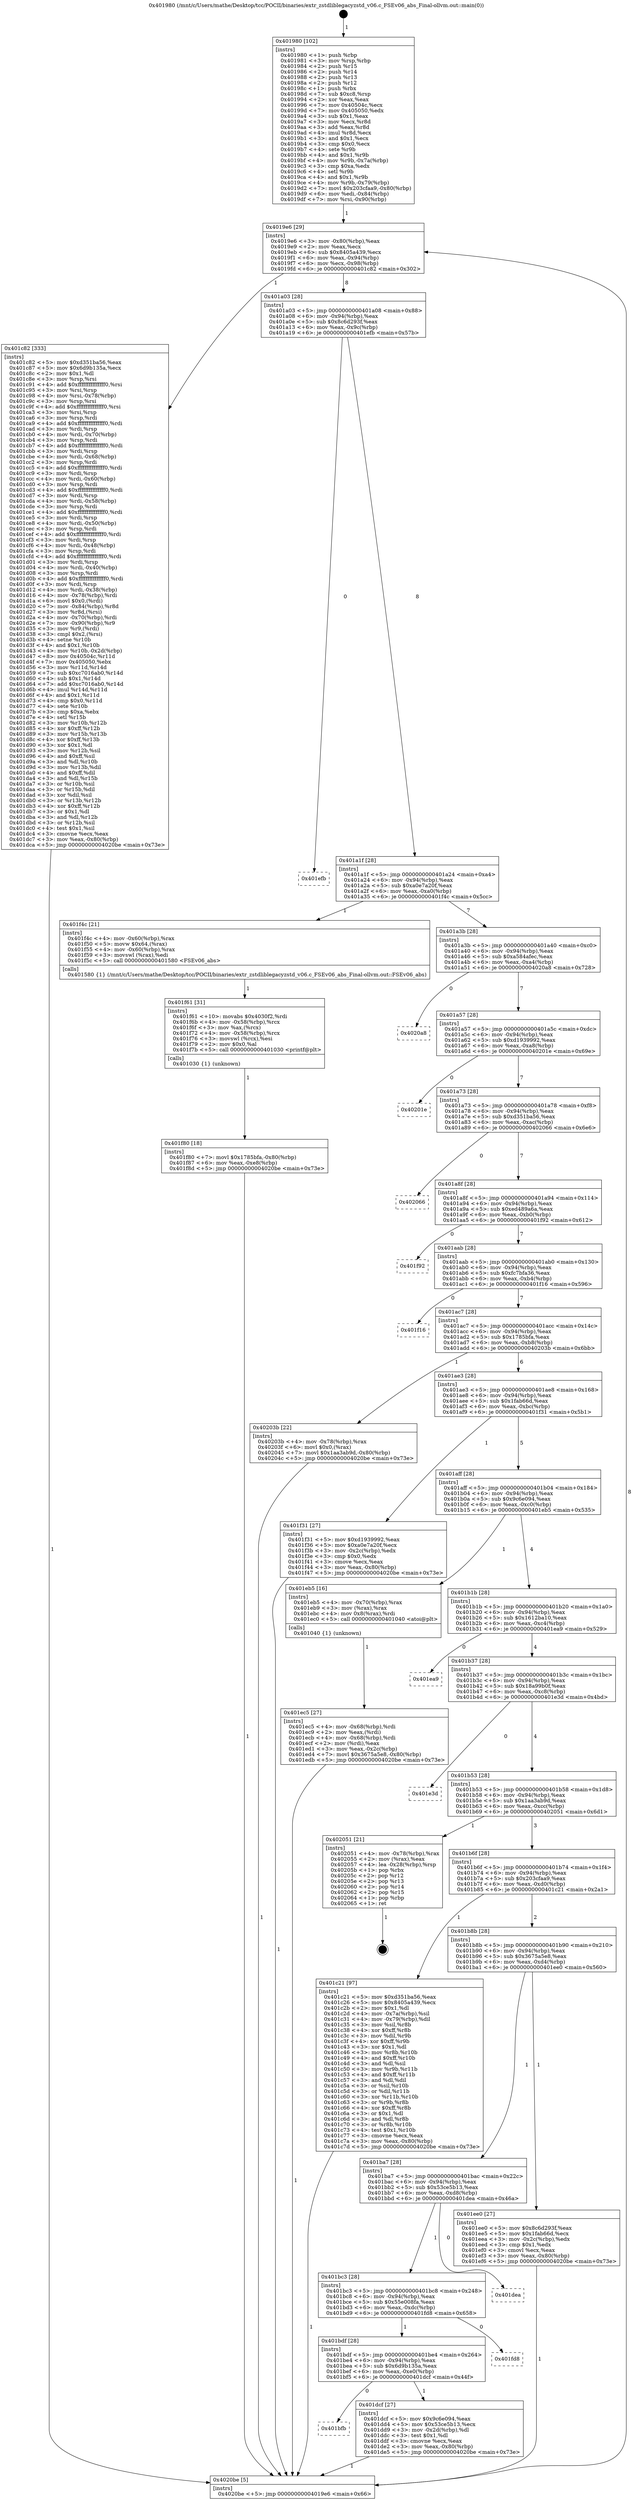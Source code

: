 digraph "0x401980" {
  label = "0x401980 (/mnt/c/Users/mathe/Desktop/tcc/POCII/binaries/extr_zstdliblegacyzstd_v06.c_FSEv06_abs_Final-ollvm.out::main(0))"
  labelloc = "t"
  node[shape=record]

  Entry [label="",width=0.3,height=0.3,shape=circle,fillcolor=black,style=filled]
  "0x4019e6" [label="{
     0x4019e6 [29]\l
     | [instrs]\l
     &nbsp;&nbsp;0x4019e6 \<+3\>: mov -0x80(%rbp),%eax\l
     &nbsp;&nbsp;0x4019e9 \<+2\>: mov %eax,%ecx\l
     &nbsp;&nbsp;0x4019eb \<+6\>: sub $0x8405a439,%ecx\l
     &nbsp;&nbsp;0x4019f1 \<+6\>: mov %eax,-0x94(%rbp)\l
     &nbsp;&nbsp;0x4019f7 \<+6\>: mov %ecx,-0x98(%rbp)\l
     &nbsp;&nbsp;0x4019fd \<+6\>: je 0000000000401c82 \<main+0x302\>\l
  }"]
  "0x401c82" [label="{
     0x401c82 [333]\l
     | [instrs]\l
     &nbsp;&nbsp;0x401c82 \<+5\>: mov $0xd351ba56,%eax\l
     &nbsp;&nbsp;0x401c87 \<+5\>: mov $0x6d9b135a,%ecx\l
     &nbsp;&nbsp;0x401c8c \<+2\>: mov $0x1,%dl\l
     &nbsp;&nbsp;0x401c8e \<+3\>: mov %rsp,%rsi\l
     &nbsp;&nbsp;0x401c91 \<+4\>: add $0xfffffffffffffff0,%rsi\l
     &nbsp;&nbsp;0x401c95 \<+3\>: mov %rsi,%rsp\l
     &nbsp;&nbsp;0x401c98 \<+4\>: mov %rsi,-0x78(%rbp)\l
     &nbsp;&nbsp;0x401c9c \<+3\>: mov %rsp,%rsi\l
     &nbsp;&nbsp;0x401c9f \<+4\>: add $0xfffffffffffffff0,%rsi\l
     &nbsp;&nbsp;0x401ca3 \<+3\>: mov %rsi,%rsp\l
     &nbsp;&nbsp;0x401ca6 \<+3\>: mov %rsp,%rdi\l
     &nbsp;&nbsp;0x401ca9 \<+4\>: add $0xfffffffffffffff0,%rdi\l
     &nbsp;&nbsp;0x401cad \<+3\>: mov %rdi,%rsp\l
     &nbsp;&nbsp;0x401cb0 \<+4\>: mov %rdi,-0x70(%rbp)\l
     &nbsp;&nbsp;0x401cb4 \<+3\>: mov %rsp,%rdi\l
     &nbsp;&nbsp;0x401cb7 \<+4\>: add $0xfffffffffffffff0,%rdi\l
     &nbsp;&nbsp;0x401cbb \<+3\>: mov %rdi,%rsp\l
     &nbsp;&nbsp;0x401cbe \<+4\>: mov %rdi,-0x68(%rbp)\l
     &nbsp;&nbsp;0x401cc2 \<+3\>: mov %rsp,%rdi\l
     &nbsp;&nbsp;0x401cc5 \<+4\>: add $0xfffffffffffffff0,%rdi\l
     &nbsp;&nbsp;0x401cc9 \<+3\>: mov %rdi,%rsp\l
     &nbsp;&nbsp;0x401ccc \<+4\>: mov %rdi,-0x60(%rbp)\l
     &nbsp;&nbsp;0x401cd0 \<+3\>: mov %rsp,%rdi\l
     &nbsp;&nbsp;0x401cd3 \<+4\>: add $0xfffffffffffffff0,%rdi\l
     &nbsp;&nbsp;0x401cd7 \<+3\>: mov %rdi,%rsp\l
     &nbsp;&nbsp;0x401cda \<+4\>: mov %rdi,-0x58(%rbp)\l
     &nbsp;&nbsp;0x401cde \<+3\>: mov %rsp,%rdi\l
     &nbsp;&nbsp;0x401ce1 \<+4\>: add $0xfffffffffffffff0,%rdi\l
     &nbsp;&nbsp;0x401ce5 \<+3\>: mov %rdi,%rsp\l
     &nbsp;&nbsp;0x401ce8 \<+4\>: mov %rdi,-0x50(%rbp)\l
     &nbsp;&nbsp;0x401cec \<+3\>: mov %rsp,%rdi\l
     &nbsp;&nbsp;0x401cef \<+4\>: add $0xfffffffffffffff0,%rdi\l
     &nbsp;&nbsp;0x401cf3 \<+3\>: mov %rdi,%rsp\l
     &nbsp;&nbsp;0x401cf6 \<+4\>: mov %rdi,-0x48(%rbp)\l
     &nbsp;&nbsp;0x401cfa \<+3\>: mov %rsp,%rdi\l
     &nbsp;&nbsp;0x401cfd \<+4\>: add $0xfffffffffffffff0,%rdi\l
     &nbsp;&nbsp;0x401d01 \<+3\>: mov %rdi,%rsp\l
     &nbsp;&nbsp;0x401d04 \<+4\>: mov %rdi,-0x40(%rbp)\l
     &nbsp;&nbsp;0x401d08 \<+3\>: mov %rsp,%rdi\l
     &nbsp;&nbsp;0x401d0b \<+4\>: add $0xfffffffffffffff0,%rdi\l
     &nbsp;&nbsp;0x401d0f \<+3\>: mov %rdi,%rsp\l
     &nbsp;&nbsp;0x401d12 \<+4\>: mov %rdi,-0x38(%rbp)\l
     &nbsp;&nbsp;0x401d16 \<+4\>: mov -0x78(%rbp),%rdi\l
     &nbsp;&nbsp;0x401d1a \<+6\>: movl $0x0,(%rdi)\l
     &nbsp;&nbsp;0x401d20 \<+7\>: mov -0x84(%rbp),%r8d\l
     &nbsp;&nbsp;0x401d27 \<+3\>: mov %r8d,(%rsi)\l
     &nbsp;&nbsp;0x401d2a \<+4\>: mov -0x70(%rbp),%rdi\l
     &nbsp;&nbsp;0x401d2e \<+7\>: mov -0x90(%rbp),%r9\l
     &nbsp;&nbsp;0x401d35 \<+3\>: mov %r9,(%rdi)\l
     &nbsp;&nbsp;0x401d38 \<+3\>: cmpl $0x2,(%rsi)\l
     &nbsp;&nbsp;0x401d3b \<+4\>: setne %r10b\l
     &nbsp;&nbsp;0x401d3f \<+4\>: and $0x1,%r10b\l
     &nbsp;&nbsp;0x401d43 \<+4\>: mov %r10b,-0x2d(%rbp)\l
     &nbsp;&nbsp;0x401d47 \<+8\>: mov 0x40504c,%r11d\l
     &nbsp;&nbsp;0x401d4f \<+7\>: mov 0x405050,%ebx\l
     &nbsp;&nbsp;0x401d56 \<+3\>: mov %r11d,%r14d\l
     &nbsp;&nbsp;0x401d59 \<+7\>: sub $0xc7016ab0,%r14d\l
     &nbsp;&nbsp;0x401d60 \<+4\>: sub $0x1,%r14d\l
     &nbsp;&nbsp;0x401d64 \<+7\>: add $0xc7016ab0,%r14d\l
     &nbsp;&nbsp;0x401d6b \<+4\>: imul %r14d,%r11d\l
     &nbsp;&nbsp;0x401d6f \<+4\>: and $0x1,%r11d\l
     &nbsp;&nbsp;0x401d73 \<+4\>: cmp $0x0,%r11d\l
     &nbsp;&nbsp;0x401d77 \<+4\>: sete %r10b\l
     &nbsp;&nbsp;0x401d7b \<+3\>: cmp $0xa,%ebx\l
     &nbsp;&nbsp;0x401d7e \<+4\>: setl %r15b\l
     &nbsp;&nbsp;0x401d82 \<+3\>: mov %r10b,%r12b\l
     &nbsp;&nbsp;0x401d85 \<+4\>: xor $0xff,%r12b\l
     &nbsp;&nbsp;0x401d89 \<+3\>: mov %r15b,%r13b\l
     &nbsp;&nbsp;0x401d8c \<+4\>: xor $0xff,%r13b\l
     &nbsp;&nbsp;0x401d90 \<+3\>: xor $0x1,%dl\l
     &nbsp;&nbsp;0x401d93 \<+3\>: mov %r12b,%sil\l
     &nbsp;&nbsp;0x401d96 \<+4\>: and $0xff,%sil\l
     &nbsp;&nbsp;0x401d9a \<+3\>: and %dl,%r10b\l
     &nbsp;&nbsp;0x401d9d \<+3\>: mov %r13b,%dil\l
     &nbsp;&nbsp;0x401da0 \<+4\>: and $0xff,%dil\l
     &nbsp;&nbsp;0x401da4 \<+3\>: and %dl,%r15b\l
     &nbsp;&nbsp;0x401da7 \<+3\>: or %r10b,%sil\l
     &nbsp;&nbsp;0x401daa \<+3\>: or %r15b,%dil\l
     &nbsp;&nbsp;0x401dad \<+3\>: xor %dil,%sil\l
     &nbsp;&nbsp;0x401db0 \<+3\>: or %r13b,%r12b\l
     &nbsp;&nbsp;0x401db3 \<+4\>: xor $0xff,%r12b\l
     &nbsp;&nbsp;0x401db7 \<+3\>: or $0x1,%dl\l
     &nbsp;&nbsp;0x401dba \<+3\>: and %dl,%r12b\l
     &nbsp;&nbsp;0x401dbd \<+3\>: or %r12b,%sil\l
     &nbsp;&nbsp;0x401dc0 \<+4\>: test $0x1,%sil\l
     &nbsp;&nbsp;0x401dc4 \<+3\>: cmovne %ecx,%eax\l
     &nbsp;&nbsp;0x401dc7 \<+3\>: mov %eax,-0x80(%rbp)\l
     &nbsp;&nbsp;0x401dca \<+5\>: jmp 00000000004020be \<main+0x73e\>\l
  }"]
  "0x401a03" [label="{
     0x401a03 [28]\l
     | [instrs]\l
     &nbsp;&nbsp;0x401a03 \<+5\>: jmp 0000000000401a08 \<main+0x88\>\l
     &nbsp;&nbsp;0x401a08 \<+6\>: mov -0x94(%rbp),%eax\l
     &nbsp;&nbsp;0x401a0e \<+5\>: sub $0x8c6d293f,%eax\l
     &nbsp;&nbsp;0x401a13 \<+6\>: mov %eax,-0x9c(%rbp)\l
     &nbsp;&nbsp;0x401a19 \<+6\>: je 0000000000401efb \<main+0x57b\>\l
  }"]
  Exit [label="",width=0.3,height=0.3,shape=circle,fillcolor=black,style=filled,peripheries=2]
  "0x401efb" [label="{
     0x401efb\l
  }", style=dashed]
  "0x401a1f" [label="{
     0x401a1f [28]\l
     | [instrs]\l
     &nbsp;&nbsp;0x401a1f \<+5\>: jmp 0000000000401a24 \<main+0xa4\>\l
     &nbsp;&nbsp;0x401a24 \<+6\>: mov -0x94(%rbp),%eax\l
     &nbsp;&nbsp;0x401a2a \<+5\>: sub $0xa0e7a20f,%eax\l
     &nbsp;&nbsp;0x401a2f \<+6\>: mov %eax,-0xa0(%rbp)\l
     &nbsp;&nbsp;0x401a35 \<+6\>: je 0000000000401f4c \<main+0x5cc\>\l
  }"]
  "0x401f80" [label="{
     0x401f80 [18]\l
     | [instrs]\l
     &nbsp;&nbsp;0x401f80 \<+7\>: movl $0x1785bfa,-0x80(%rbp)\l
     &nbsp;&nbsp;0x401f87 \<+6\>: mov %eax,-0xe8(%rbp)\l
     &nbsp;&nbsp;0x401f8d \<+5\>: jmp 00000000004020be \<main+0x73e\>\l
  }"]
  "0x401f4c" [label="{
     0x401f4c [21]\l
     | [instrs]\l
     &nbsp;&nbsp;0x401f4c \<+4\>: mov -0x60(%rbp),%rax\l
     &nbsp;&nbsp;0x401f50 \<+5\>: movw $0x64,(%rax)\l
     &nbsp;&nbsp;0x401f55 \<+4\>: mov -0x60(%rbp),%rax\l
     &nbsp;&nbsp;0x401f59 \<+3\>: movswl (%rax),%edi\l
     &nbsp;&nbsp;0x401f5c \<+5\>: call 0000000000401580 \<FSEv06_abs\>\l
     | [calls]\l
     &nbsp;&nbsp;0x401580 \{1\} (/mnt/c/Users/mathe/Desktop/tcc/POCII/binaries/extr_zstdliblegacyzstd_v06.c_FSEv06_abs_Final-ollvm.out::FSEv06_abs)\l
  }"]
  "0x401a3b" [label="{
     0x401a3b [28]\l
     | [instrs]\l
     &nbsp;&nbsp;0x401a3b \<+5\>: jmp 0000000000401a40 \<main+0xc0\>\l
     &nbsp;&nbsp;0x401a40 \<+6\>: mov -0x94(%rbp),%eax\l
     &nbsp;&nbsp;0x401a46 \<+5\>: sub $0xa584afec,%eax\l
     &nbsp;&nbsp;0x401a4b \<+6\>: mov %eax,-0xa4(%rbp)\l
     &nbsp;&nbsp;0x401a51 \<+6\>: je 00000000004020a8 \<main+0x728\>\l
  }"]
  "0x401f61" [label="{
     0x401f61 [31]\l
     | [instrs]\l
     &nbsp;&nbsp;0x401f61 \<+10\>: movabs $0x4030f2,%rdi\l
     &nbsp;&nbsp;0x401f6b \<+4\>: mov -0x58(%rbp),%rcx\l
     &nbsp;&nbsp;0x401f6f \<+3\>: mov %ax,(%rcx)\l
     &nbsp;&nbsp;0x401f72 \<+4\>: mov -0x58(%rbp),%rcx\l
     &nbsp;&nbsp;0x401f76 \<+3\>: movswl (%rcx),%esi\l
     &nbsp;&nbsp;0x401f79 \<+2\>: mov $0x0,%al\l
     &nbsp;&nbsp;0x401f7b \<+5\>: call 0000000000401030 \<printf@plt\>\l
     | [calls]\l
     &nbsp;&nbsp;0x401030 \{1\} (unknown)\l
  }"]
  "0x4020a8" [label="{
     0x4020a8\l
  }", style=dashed]
  "0x401a57" [label="{
     0x401a57 [28]\l
     | [instrs]\l
     &nbsp;&nbsp;0x401a57 \<+5\>: jmp 0000000000401a5c \<main+0xdc\>\l
     &nbsp;&nbsp;0x401a5c \<+6\>: mov -0x94(%rbp),%eax\l
     &nbsp;&nbsp;0x401a62 \<+5\>: sub $0xd1939992,%eax\l
     &nbsp;&nbsp;0x401a67 \<+6\>: mov %eax,-0xa8(%rbp)\l
     &nbsp;&nbsp;0x401a6d \<+6\>: je 000000000040201e \<main+0x69e\>\l
  }"]
  "0x401ec5" [label="{
     0x401ec5 [27]\l
     | [instrs]\l
     &nbsp;&nbsp;0x401ec5 \<+4\>: mov -0x68(%rbp),%rdi\l
     &nbsp;&nbsp;0x401ec9 \<+2\>: mov %eax,(%rdi)\l
     &nbsp;&nbsp;0x401ecb \<+4\>: mov -0x68(%rbp),%rdi\l
     &nbsp;&nbsp;0x401ecf \<+2\>: mov (%rdi),%eax\l
     &nbsp;&nbsp;0x401ed1 \<+3\>: mov %eax,-0x2c(%rbp)\l
     &nbsp;&nbsp;0x401ed4 \<+7\>: movl $0x3675a5e8,-0x80(%rbp)\l
     &nbsp;&nbsp;0x401edb \<+5\>: jmp 00000000004020be \<main+0x73e\>\l
  }"]
  "0x40201e" [label="{
     0x40201e\l
  }", style=dashed]
  "0x401a73" [label="{
     0x401a73 [28]\l
     | [instrs]\l
     &nbsp;&nbsp;0x401a73 \<+5\>: jmp 0000000000401a78 \<main+0xf8\>\l
     &nbsp;&nbsp;0x401a78 \<+6\>: mov -0x94(%rbp),%eax\l
     &nbsp;&nbsp;0x401a7e \<+5\>: sub $0xd351ba56,%eax\l
     &nbsp;&nbsp;0x401a83 \<+6\>: mov %eax,-0xac(%rbp)\l
     &nbsp;&nbsp;0x401a89 \<+6\>: je 0000000000402066 \<main+0x6e6\>\l
  }"]
  "0x401bfb" [label="{
     0x401bfb\l
  }", style=dashed]
  "0x402066" [label="{
     0x402066\l
  }", style=dashed]
  "0x401a8f" [label="{
     0x401a8f [28]\l
     | [instrs]\l
     &nbsp;&nbsp;0x401a8f \<+5\>: jmp 0000000000401a94 \<main+0x114\>\l
     &nbsp;&nbsp;0x401a94 \<+6\>: mov -0x94(%rbp),%eax\l
     &nbsp;&nbsp;0x401a9a \<+5\>: sub $0xed489a6a,%eax\l
     &nbsp;&nbsp;0x401a9f \<+6\>: mov %eax,-0xb0(%rbp)\l
     &nbsp;&nbsp;0x401aa5 \<+6\>: je 0000000000401f92 \<main+0x612\>\l
  }"]
  "0x401dcf" [label="{
     0x401dcf [27]\l
     | [instrs]\l
     &nbsp;&nbsp;0x401dcf \<+5\>: mov $0x9c6e094,%eax\l
     &nbsp;&nbsp;0x401dd4 \<+5\>: mov $0x53ce5b13,%ecx\l
     &nbsp;&nbsp;0x401dd9 \<+3\>: mov -0x2d(%rbp),%dl\l
     &nbsp;&nbsp;0x401ddc \<+3\>: test $0x1,%dl\l
     &nbsp;&nbsp;0x401ddf \<+3\>: cmovne %ecx,%eax\l
     &nbsp;&nbsp;0x401de2 \<+3\>: mov %eax,-0x80(%rbp)\l
     &nbsp;&nbsp;0x401de5 \<+5\>: jmp 00000000004020be \<main+0x73e\>\l
  }"]
  "0x401f92" [label="{
     0x401f92\l
  }", style=dashed]
  "0x401aab" [label="{
     0x401aab [28]\l
     | [instrs]\l
     &nbsp;&nbsp;0x401aab \<+5\>: jmp 0000000000401ab0 \<main+0x130\>\l
     &nbsp;&nbsp;0x401ab0 \<+6\>: mov -0x94(%rbp),%eax\l
     &nbsp;&nbsp;0x401ab6 \<+5\>: sub $0xfc7bfa36,%eax\l
     &nbsp;&nbsp;0x401abb \<+6\>: mov %eax,-0xb4(%rbp)\l
     &nbsp;&nbsp;0x401ac1 \<+6\>: je 0000000000401f16 \<main+0x596\>\l
  }"]
  "0x401bdf" [label="{
     0x401bdf [28]\l
     | [instrs]\l
     &nbsp;&nbsp;0x401bdf \<+5\>: jmp 0000000000401be4 \<main+0x264\>\l
     &nbsp;&nbsp;0x401be4 \<+6\>: mov -0x94(%rbp),%eax\l
     &nbsp;&nbsp;0x401bea \<+5\>: sub $0x6d9b135a,%eax\l
     &nbsp;&nbsp;0x401bef \<+6\>: mov %eax,-0xe0(%rbp)\l
     &nbsp;&nbsp;0x401bf5 \<+6\>: je 0000000000401dcf \<main+0x44f\>\l
  }"]
  "0x401f16" [label="{
     0x401f16\l
  }", style=dashed]
  "0x401ac7" [label="{
     0x401ac7 [28]\l
     | [instrs]\l
     &nbsp;&nbsp;0x401ac7 \<+5\>: jmp 0000000000401acc \<main+0x14c\>\l
     &nbsp;&nbsp;0x401acc \<+6\>: mov -0x94(%rbp),%eax\l
     &nbsp;&nbsp;0x401ad2 \<+5\>: sub $0x1785bfa,%eax\l
     &nbsp;&nbsp;0x401ad7 \<+6\>: mov %eax,-0xb8(%rbp)\l
     &nbsp;&nbsp;0x401add \<+6\>: je 000000000040203b \<main+0x6bb\>\l
  }"]
  "0x401fd8" [label="{
     0x401fd8\l
  }", style=dashed]
  "0x40203b" [label="{
     0x40203b [22]\l
     | [instrs]\l
     &nbsp;&nbsp;0x40203b \<+4\>: mov -0x78(%rbp),%rax\l
     &nbsp;&nbsp;0x40203f \<+6\>: movl $0x0,(%rax)\l
     &nbsp;&nbsp;0x402045 \<+7\>: movl $0x1aa3ab9d,-0x80(%rbp)\l
     &nbsp;&nbsp;0x40204c \<+5\>: jmp 00000000004020be \<main+0x73e\>\l
  }"]
  "0x401ae3" [label="{
     0x401ae3 [28]\l
     | [instrs]\l
     &nbsp;&nbsp;0x401ae3 \<+5\>: jmp 0000000000401ae8 \<main+0x168\>\l
     &nbsp;&nbsp;0x401ae8 \<+6\>: mov -0x94(%rbp),%eax\l
     &nbsp;&nbsp;0x401aee \<+5\>: sub $0x1fab66d,%eax\l
     &nbsp;&nbsp;0x401af3 \<+6\>: mov %eax,-0xbc(%rbp)\l
     &nbsp;&nbsp;0x401af9 \<+6\>: je 0000000000401f31 \<main+0x5b1\>\l
  }"]
  "0x401bc3" [label="{
     0x401bc3 [28]\l
     | [instrs]\l
     &nbsp;&nbsp;0x401bc3 \<+5\>: jmp 0000000000401bc8 \<main+0x248\>\l
     &nbsp;&nbsp;0x401bc8 \<+6\>: mov -0x94(%rbp),%eax\l
     &nbsp;&nbsp;0x401bce \<+5\>: sub $0x55e008fa,%eax\l
     &nbsp;&nbsp;0x401bd3 \<+6\>: mov %eax,-0xdc(%rbp)\l
     &nbsp;&nbsp;0x401bd9 \<+6\>: je 0000000000401fd8 \<main+0x658\>\l
  }"]
  "0x401f31" [label="{
     0x401f31 [27]\l
     | [instrs]\l
     &nbsp;&nbsp;0x401f31 \<+5\>: mov $0xd1939992,%eax\l
     &nbsp;&nbsp;0x401f36 \<+5\>: mov $0xa0e7a20f,%ecx\l
     &nbsp;&nbsp;0x401f3b \<+3\>: mov -0x2c(%rbp),%edx\l
     &nbsp;&nbsp;0x401f3e \<+3\>: cmp $0x0,%edx\l
     &nbsp;&nbsp;0x401f41 \<+3\>: cmove %ecx,%eax\l
     &nbsp;&nbsp;0x401f44 \<+3\>: mov %eax,-0x80(%rbp)\l
     &nbsp;&nbsp;0x401f47 \<+5\>: jmp 00000000004020be \<main+0x73e\>\l
  }"]
  "0x401aff" [label="{
     0x401aff [28]\l
     | [instrs]\l
     &nbsp;&nbsp;0x401aff \<+5\>: jmp 0000000000401b04 \<main+0x184\>\l
     &nbsp;&nbsp;0x401b04 \<+6\>: mov -0x94(%rbp),%eax\l
     &nbsp;&nbsp;0x401b0a \<+5\>: sub $0x9c6e094,%eax\l
     &nbsp;&nbsp;0x401b0f \<+6\>: mov %eax,-0xc0(%rbp)\l
     &nbsp;&nbsp;0x401b15 \<+6\>: je 0000000000401eb5 \<main+0x535\>\l
  }"]
  "0x401dea" [label="{
     0x401dea\l
  }", style=dashed]
  "0x401eb5" [label="{
     0x401eb5 [16]\l
     | [instrs]\l
     &nbsp;&nbsp;0x401eb5 \<+4\>: mov -0x70(%rbp),%rax\l
     &nbsp;&nbsp;0x401eb9 \<+3\>: mov (%rax),%rax\l
     &nbsp;&nbsp;0x401ebc \<+4\>: mov 0x8(%rax),%rdi\l
     &nbsp;&nbsp;0x401ec0 \<+5\>: call 0000000000401040 \<atoi@plt\>\l
     | [calls]\l
     &nbsp;&nbsp;0x401040 \{1\} (unknown)\l
  }"]
  "0x401b1b" [label="{
     0x401b1b [28]\l
     | [instrs]\l
     &nbsp;&nbsp;0x401b1b \<+5\>: jmp 0000000000401b20 \<main+0x1a0\>\l
     &nbsp;&nbsp;0x401b20 \<+6\>: mov -0x94(%rbp),%eax\l
     &nbsp;&nbsp;0x401b26 \<+5\>: sub $0x1612ba10,%eax\l
     &nbsp;&nbsp;0x401b2b \<+6\>: mov %eax,-0xc4(%rbp)\l
     &nbsp;&nbsp;0x401b31 \<+6\>: je 0000000000401ea9 \<main+0x529\>\l
  }"]
  "0x401ba7" [label="{
     0x401ba7 [28]\l
     | [instrs]\l
     &nbsp;&nbsp;0x401ba7 \<+5\>: jmp 0000000000401bac \<main+0x22c\>\l
     &nbsp;&nbsp;0x401bac \<+6\>: mov -0x94(%rbp),%eax\l
     &nbsp;&nbsp;0x401bb2 \<+5\>: sub $0x53ce5b13,%eax\l
     &nbsp;&nbsp;0x401bb7 \<+6\>: mov %eax,-0xd8(%rbp)\l
     &nbsp;&nbsp;0x401bbd \<+6\>: je 0000000000401dea \<main+0x46a\>\l
  }"]
  "0x401ea9" [label="{
     0x401ea9\l
  }", style=dashed]
  "0x401b37" [label="{
     0x401b37 [28]\l
     | [instrs]\l
     &nbsp;&nbsp;0x401b37 \<+5\>: jmp 0000000000401b3c \<main+0x1bc\>\l
     &nbsp;&nbsp;0x401b3c \<+6\>: mov -0x94(%rbp),%eax\l
     &nbsp;&nbsp;0x401b42 \<+5\>: sub $0x18a99b0f,%eax\l
     &nbsp;&nbsp;0x401b47 \<+6\>: mov %eax,-0xc8(%rbp)\l
     &nbsp;&nbsp;0x401b4d \<+6\>: je 0000000000401e3d \<main+0x4bd\>\l
  }"]
  "0x401ee0" [label="{
     0x401ee0 [27]\l
     | [instrs]\l
     &nbsp;&nbsp;0x401ee0 \<+5\>: mov $0x8c6d293f,%eax\l
     &nbsp;&nbsp;0x401ee5 \<+5\>: mov $0x1fab66d,%ecx\l
     &nbsp;&nbsp;0x401eea \<+3\>: mov -0x2c(%rbp),%edx\l
     &nbsp;&nbsp;0x401eed \<+3\>: cmp $0x1,%edx\l
     &nbsp;&nbsp;0x401ef0 \<+3\>: cmovl %ecx,%eax\l
     &nbsp;&nbsp;0x401ef3 \<+3\>: mov %eax,-0x80(%rbp)\l
     &nbsp;&nbsp;0x401ef6 \<+5\>: jmp 00000000004020be \<main+0x73e\>\l
  }"]
  "0x401e3d" [label="{
     0x401e3d\l
  }", style=dashed]
  "0x401b53" [label="{
     0x401b53 [28]\l
     | [instrs]\l
     &nbsp;&nbsp;0x401b53 \<+5\>: jmp 0000000000401b58 \<main+0x1d8\>\l
     &nbsp;&nbsp;0x401b58 \<+6\>: mov -0x94(%rbp),%eax\l
     &nbsp;&nbsp;0x401b5e \<+5\>: sub $0x1aa3ab9d,%eax\l
     &nbsp;&nbsp;0x401b63 \<+6\>: mov %eax,-0xcc(%rbp)\l
     &nbsp;&nbsp;0x401b69 \<+6\>: je 0000000000402051 \<main+0x6d1\>\l
  }"]
  "0x401980" [label="{
     0x401980 [102]\l
     | [instrs]\l
     &nbsp;&nbsp;0x401980 \<+1\>: push %rbp\l
     &nbsp;&nbsp;0x401981 \<+3\>: mov %rsp,%rbp\l
     &nbsp;&nbsp;0x401984 \<+2\>: push %r15\l
     &nbsp;&nbsp;0x401986 \<+2\>: push %r14\l
     &nbsp;&nbsp;0x401988 \<+2\>: push %r13\l
     &nbsp;&nbsp;0x40198a \<+2\>: push %r12\l
     &nbsp;&nbsp;0x40198c \<+1\>: push %rbx\l
     &nbsp;&nbsp;0x40198d \<+7\>: sub $0xc8,%rsp\l
     &nbsp;&nbsp;0x401994 \<+2\>: xor %eax,%eax\l
     &nbsp;&nbsp;0x401996 \<+7\>: mov 0x40504c,%ecx\l
     &nbsp;&nbsp;0x40199d \<+7\>: mov 0x405050,%edx\l
     &nbsp;&nbsp;0x4019a4 \<+3\>: sub $0x1,%eax\l
     &nbsp;&nbsp;0x4019a7 \<+3\>: mov %ecx,%r8d\l
     &nbsp;&nbsp;0x4019aa \<+3\>: add %eax,%r8d\l
     &nbsp;&nbsp;0x4019ad \<+4\>: imul %r8d,%ecx\l
     &nbsp;&nbsp;0x4019b1 \<+3\>: and $0x1,%ecx\l
     &nbsp;&nbsp;0x4019b4 \<+3\>: cmp $0x0,%ecx\l
     &nbsp;&nbsp;0x4019b7 \<+4\>: sete %r9b\l
     &nbsp;&nbsp;0x4019bb \<+4\>: and $0x1,%r9b\l
     &nbsp;&nbsp;0x4019bf \<+4\>: mov %r9b,-0x7a(%rbp)\l
     &nbsp;&nbsp;0x4019c3 \<+3\>: cmp $0xa,%edx\l
     &nbsp;&nbsp;0x4019c6 \<+4\>: setl %r9b\l
     &nbsp;&nbsp;0x4019ca \<+4\>: and $0x1,%r9b\l
     &nbsp;&nbsp;0x4019ce \<+4\>: mov %r9b,-0x79(%rbp)\l
     &nbsp;&nbsp;0x4019d2 \<+7\>: movl $0x203cfaa9,-0x80(%rbp)\l
     &nbsp;&nbsp;0x4019d9 \<+6\>: mov %edi,-0x84(%rbp)\l
     &nbsp;&nbsp;0x4019df \<+7\>: mov %rsi,-0x90(%rbp)\l
  }"]
  "0x402051" [label="{
     0x402051 [21]\l
     | [instrs]\l
     &nbsp;&nbsp;0x402051 \<+4\>: mov -0x78(%rbp),%rax\l
     &nbsp;&nbsp;0x402055 \<+2\>: mov (%rax),%eax\l
     &nbsp;&nbsp;0x402057 \<+4\>: lea -0x28(%rbp),%rsp\l
     &nbsp;&nbsp;0x40205b \<+1\>: pop %rbx\l
     &nbsp;&nbsp;0x40205c \<+2\>: pop %r12\l
     &nbsp;&nbsp;0x40205e \<+2\>: pop %r13\l
     &nbsp;&nbsp;0x402060 \<+2\>: pop %r14\l
     &nbsp;&nbsp;0x402062 \<+2\>: pop %r15\l
     &nbsp;&nbsp;0x402064 \<+1\>: pop %rbp\l
     &nbsp;&nbsp;0x402065 \<+1\>: ret\l
  }"]
  "0x401b6f" [label="{
     0x401b6f [28]\l
     | [instrs]\l
     &nbsp;&nbsp;0x401b6f \<+5\>: jmp 0000000000401b74 \<main+0x1f4\>\l
     &nbsp;&nbsp;0x401b74 \<+6\>: mov -0x94(%rbp),%eax\l
     &nbsp;&nbsp;0x401b7a \<+5\>: sub $0x203cfaa9,%eax\l
     &nbsp;&nbsp;0x401b7f \<+6\>: mov %eax,-0xd0(%rbp)\l
     &nbsp;&nbsp;0x401b85 \<+6\>: je 0000000000401c21 \<main+0x2a1\>\l
  }"]
  "0x4020be" [label="{
     0x4020be [5]\l
     | [instrs]\l
     &nbsp;&nbsp;0x4020be \<+5\>: jmp 00000000004019e6 \<main+0x66\>\l
  }"]
  "0x401c21" [label="{
     0x401c21 [97]\l
     | [instrs]\l
     &nbsp;&nbsp;0x401c21 \<+5\>: mov $0xd351ba56,%eax\l
     &nbsp;&nbsp;0x401c26 \<+5\>: mov $0x8405a439,%ecx\l
     &nbsp;&nbsp;0x401c2b \<+2\>: mov $0x1,%dl\l
     &nbsp;&nbsp;0x401c2d \<+4\>: mov -0x7a(%rbp),%sil\l
     &nbsp;&nbsp;0x401c31 \<+4\>: mov -0x79(%rbp),%dil\l
     &nbsp;&nbsp;0x401c35 \<+3\>: mov %sil,%r8b\l
     &nbsp;&nbsp;0x401c38 \<+4\>: xor $0xff,%r8b\l
     &nbsp;&nbsp;0x401c3c \<+3\>: mov %dil,%r9b\l
     &nbsp;&nbsp;0x401c3f \<+4\>: xor $0xff,%r9b\l
     &nbsp;&nbsp;0x401c43 \<+3\>: xor $0x1,%dl\l
     &nbsp;&nbsp;0x401c46 \<+3\>: mov %r8b,%r10b\l
     &nbsp;&nbsp;0x401c49 \<+4\>: and $0xff,%r10b\l
     &nbsp;&nbsp;0x401c4d \<+3\>: and %dl,%sil\l
     &nbsp;&nbsp;0x401c50 \<+3\>: mov %r9b,%r11b\l
     &nbsp;&nbsp;0x401c53 \<+4\>: and $0xff,%r11b\l
     &nbsp;&nbsp;0x401c57 \<+3\>: and %dl,%dil\l
     &nbsp;&nbsp;0x401c5a \<+3\>: or %sil,%r10b\l
     &nbsp;&nbsp;0x401c5d \<+3\>: or %dil,%r11b\l
     &nbsp;&nbsp;0x401c60 \<+3\>: xor %r11b,%r10b\l
     &nbsp;&nbsp;0x401c63 \<+3\>: or %r9b,%r8b\l
     &nbsp;&nbsp;0x401c66 \<+4\>: xor $0xff,%r8b\l
     &nbsp;&nbsp;0x401c6a \<+3\>: or $0x1,%dl\l
     &nbsp;&nbsp;0x401c6d \<+3\>: and %dl,%r8b\l
     &nbsp;&nbsp;0x401c70 \<+3\>: or %r8b,%r10b\l
     &nbsp;&nbsp;0x401c73 \<+4\>: test $0x1,%r10b\l
     &nbsp;&nbsp;0x401c77 \<+3\>: cmovne %ecx,%eax\l
     &nbsp;&nbsp;0x401c7a \<+3\>: mov %eax,-0x80(%rbp)\l
     &nbsp;&nbsp;0x401c7d \<+5\>: jmp 00000000004020be \<main+0x73e\>\l
  }"]
  "0x401b8b" [label="{
     0x401b8b [28]\l
     | [instrs]\l
     &nbsp;&nbsp;0x401b8b \<+5\>: jmp 0000000000401b90 \<main+0x210\>\l
     &nbsp;&nbsp;0x401b90 \<+6\>: mov -0x94(%rbp),%eax\l
     &nbsp;&nbsp;0x401b96 \<+5\>: sub $0x3675a5e8,%eax\l
     &nbsp;&nbsp;0x401b9b \<+6\>: mov %eax,-0xd4(%rbp)\l
     &nbsp;&nbsp;0x401ba1 \<+6\>: je 0000000000401ee0 \<main+0x560\>\l
  }"]
  Entry -> "0x401980" [label=" 1"]
  "0x4019e6" -> "0x401c82" [label=" 1"]
  "0x4019e6" -> "0x401a03" [label=" 8"]
  "0x402051" -> Exit [label=" 1"]
  "0x401a03" -> "0x401efb" [label=" 0"]
  "0x401a03" -> "0x401a1f" [label=" 8"]
  "0x40203b" -> "0x4020be" [label=" 1"]
  "0x401a1f" -> "0x401f4c" [label=" 1"]
  "0x401a1f" -> "0x401a3b" [label=" 7"]
  "0x401f80" -> "0x4020be" [label=" 1"]
  "0x401a3b" -> "0x4020a8" [label=" 0"]
  "0x401a3b" -> "0x401a57" [label=" 7"]
  "0x401f61" -> "0x401f80" [label=" 1"]
  "0x401a57" -> "0x40201e" [label=" 0"]
  "0x401a57" -> "0x401a73" [label=" 7"]
  "0x401f4c" -> "0x401f61" [label=" 1"]
  "0x401a73" -> "0x402066" [label=" 0"]
  "0x401a73" -> "0x401a8f" [label=" 7"]
  "0x401f31" -> "0x4020be" [label=" 1"]
  "0x401a8f" -> "0x401f92" [label=" 0"]
  "0x401a8f" -> "0x401aab" [label=" 7"]
  "0x401ee0" -> "0x4020be" [label=" 1"]
  "0x401aab" -> "0x401f16" [label=" 0"]
  "0x401aab" -> "0x401ac7" [label=" 7"]
  "0x401eb5" -> "0x401ec5" [label=" 1"]
  "0x401ac7" -> "0x40203b" [label=" 1"]
  "0x401ac7" -> "0x401ae3" [label=" 6"]
  "0x401dcf" -> "0x4020be" [label=" 1"]
  "0x401ae3" -> "0x401f31" [label=" 1"]
  "0x401ae3" -> "0x401aff" [label=" 5"]
  "0x401bdf" -> "0x401dcf" [label=" 1"]
  "0x401aff" -> "0x401eb5" [label=" 1"]
  "0x401aff" -> "0x401b1b" [label=" 4"]
  "0x401ec5" -> "0x4020be" [label=" 1"]
  "0x401b1b" -> "0x401ea9" [label=" 0"]
  "0x401b1b" -> "0x401b37" [label=" 4"]
  "0x401bc3" -> "0x401fd8" [label=" 0"]
  "0x401b37" -> "0x401e3d" [label=" 0"]
  "0x401b37" -> "0x401b53" [label=" 4"]
  "0x401bdf" -> "0x401bfb" [label=" 0"]
  "0x401b53" -> "0x402051" [label=" 1"]
  "0x401b53" -> "0x401b6f" [label=" 3"]
  "0x401bc3" -> "0x401bdf" [label=" 1"]
  "0x401b6f" -> "0x401c21" [label=" 1"]
  "0x401b6f" -> "0x401b8b" [label=" 2"]
  "0x401c21" -> "0x4020be" [label=" 1"]
  "0x401980" -> "0x4019e6" [label=" 1"]
  "0x4020be" -> "0x4019e6" [label=" 8"]
  "0x401ba7" -> "0x401dea" [label=" 0"]
  "0x401c82" -> "0x4020be" [label=" 1"]
  "0x401ba7" -> "0x401bc3" [label=" 1"]
  "0x401b8b" -> "0x401ee0" [label=" 1"]
  "0x401b8b" -> "0x401ba7" [label=" 1"]
}

